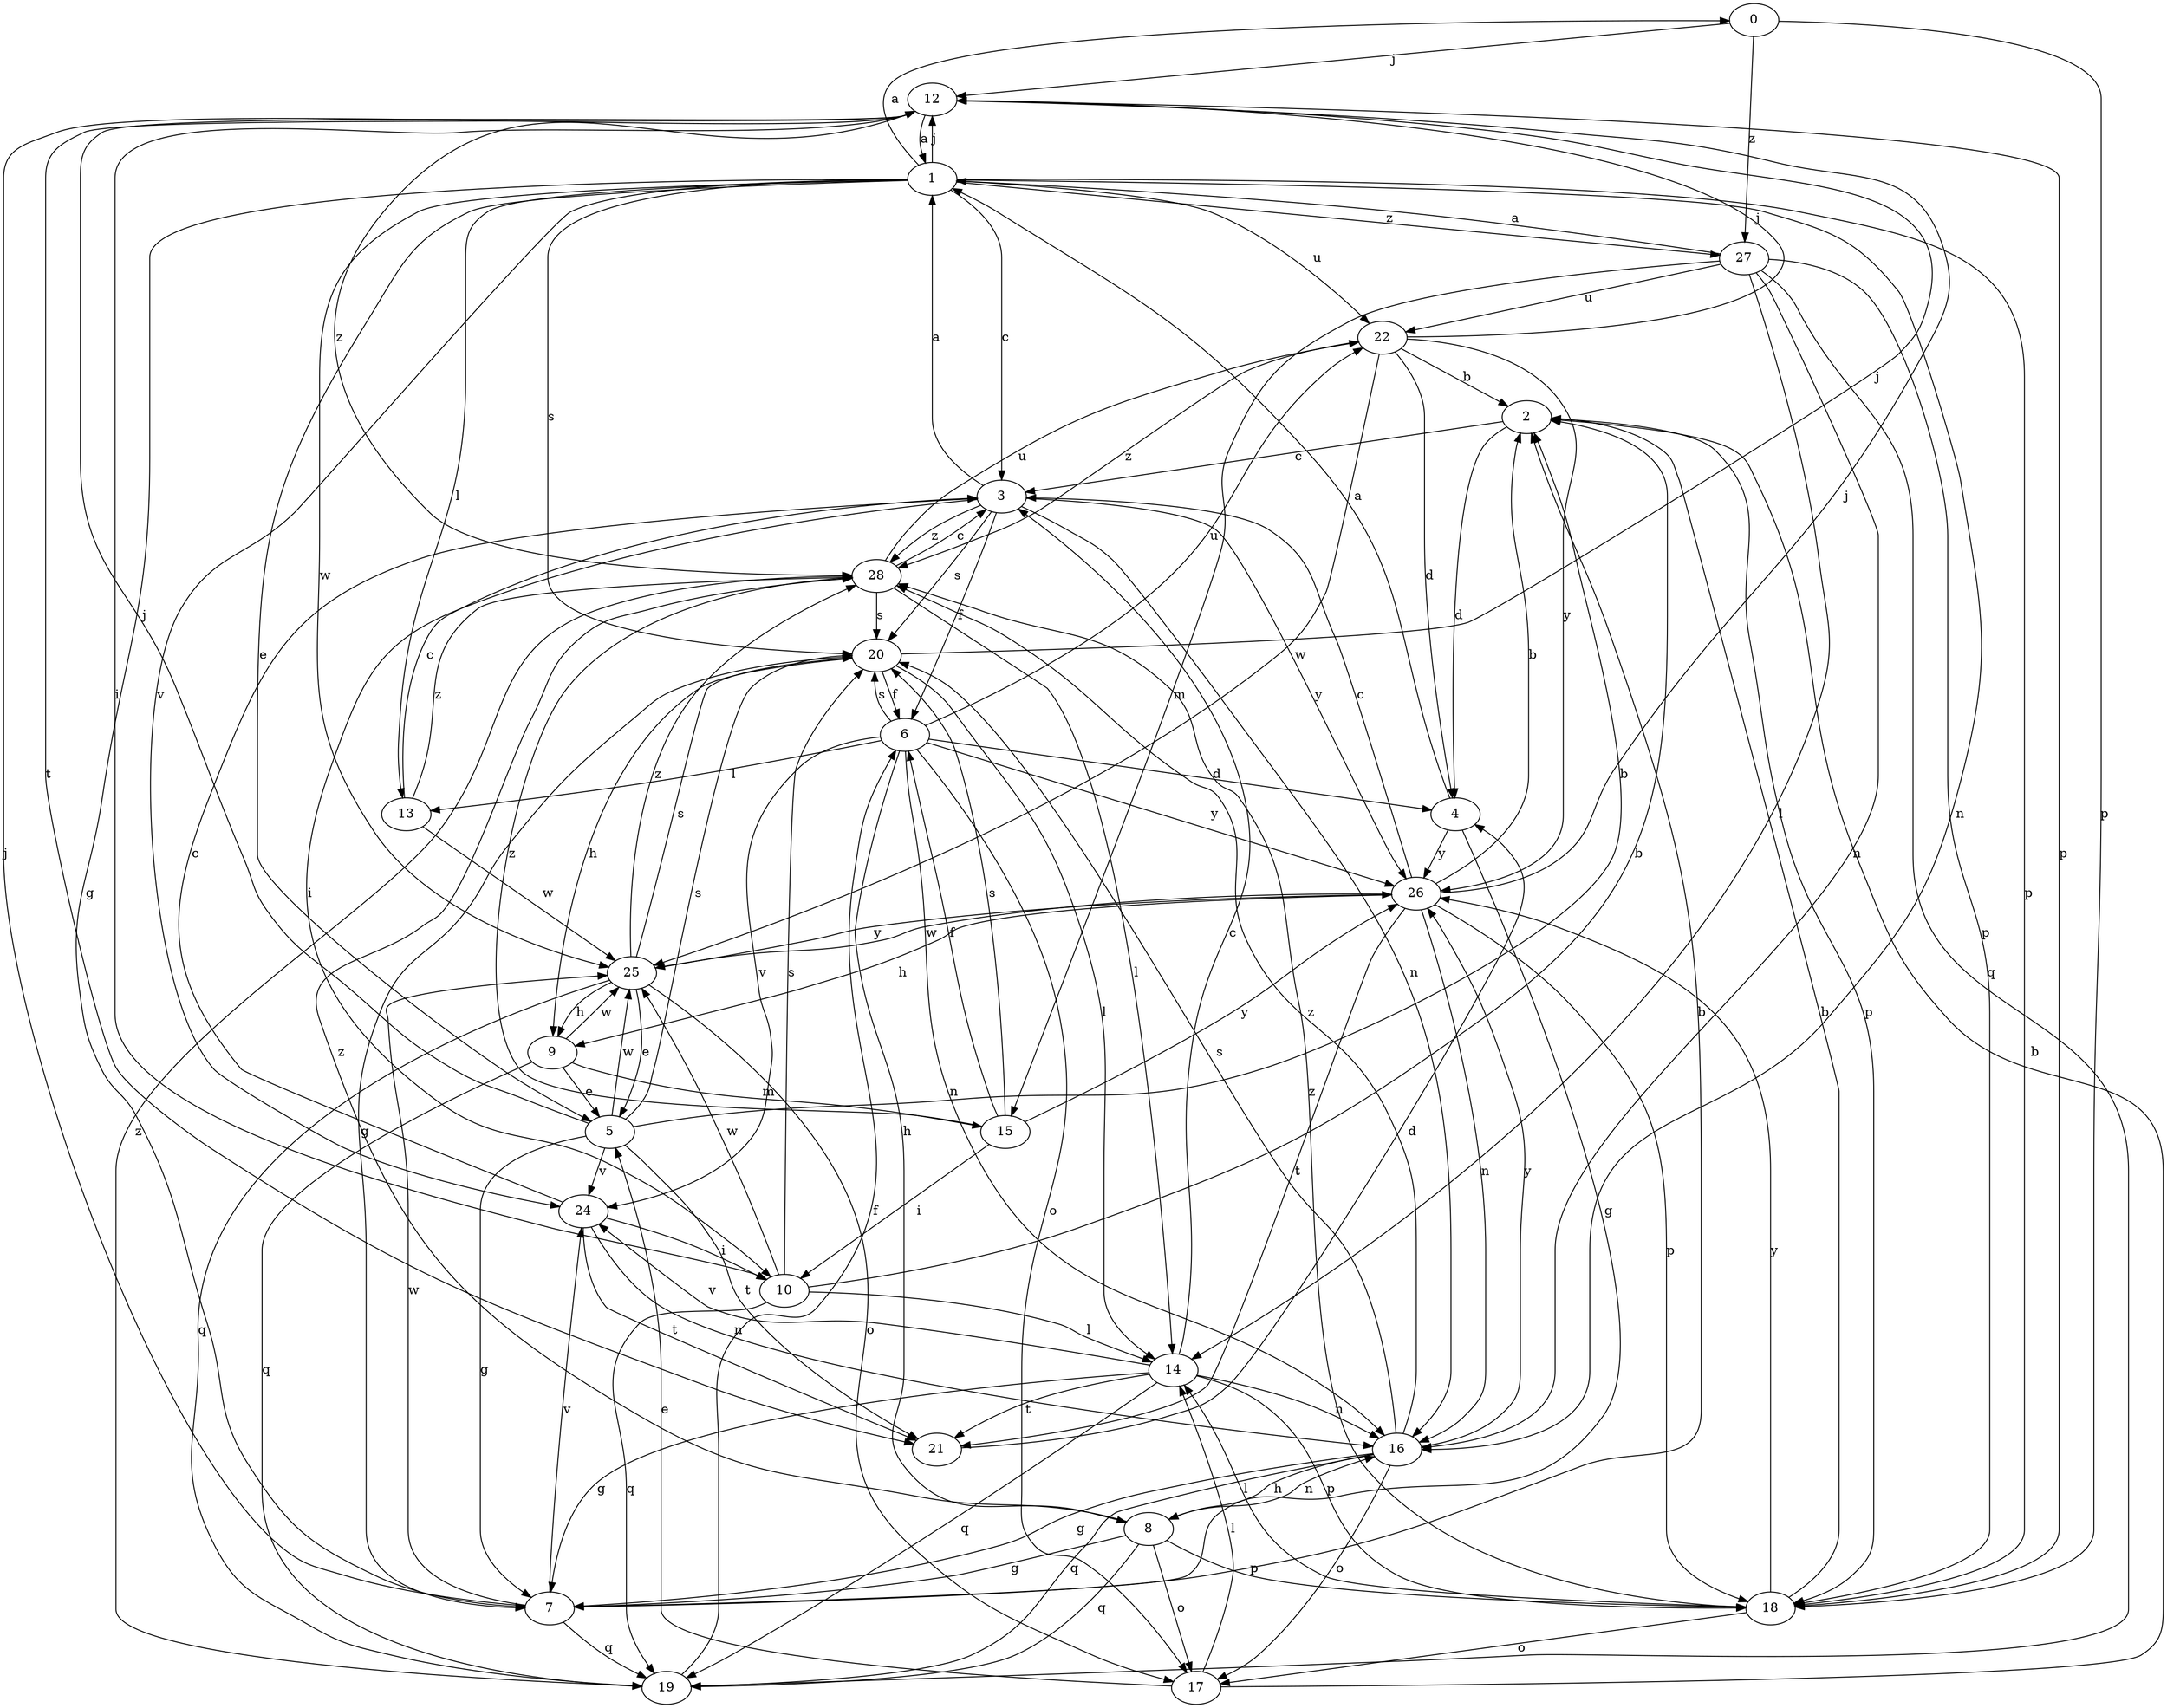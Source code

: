 strict digraph  {
0;
1;
2;
3;
4;
5;
6;
7;
8;
9;
10;
12;
13;
14;
15;
16;
17;
18;
19;
20;
21;
22;
24;
25;
26;
27;
28;
0 -> 12  [label=j];
0 -> 18  [label=p];
0 -> 27  [label=z];
1 -> 0  [label=a];
1 -> 3  [label=c];
1 -> 5  [label=e];
1 -> 7  [label=g];
1 -> 12  [label=j];
1 -> 13  [label=l];
1 -> 16  [label=n];
1 -> 18  [label=p];
1 -> 20  [label=s];
1 -> 22  [label=u];
1 -> 24  [label=v];
1 -> 25  [label=w];
1 -> 27  [label=z];
2 -> 3  [label=c];
2 -> 4  [label=d];
2 -> 18  [label=p];
3 -> 1  [label=a];
3 -> 6  [label=f];
3 -> 10  [label=i];
3 -> 16  [label=n];
3 -> 20  [label=s];
3 -> 26  [label=y];
3 -> 28  [label=z];
4 -> 1  [label=a];
4 -> 7  [label=g];
4 -> 26  [label=y];
5 -> 2  [label=b];
5 -> 7  [label=g];
5 -> 12  [label=j];
5 -> 20  [label=s];
5 -> 21  [label=t];
5 -> 24  [label=v];
5 -> 25  [label=w];
6 -> 4  [label=d];
6 -> 8  [label=h];
6 -> 13  [label=l];
6 -> 16  [label=n];
6 -> 17  [label=o];
6 -> 20  [label=s];
6 -> 22  [label=u];
6 -> 24  [label=v];
6 -> 26  [label=y];
7 -> 2  [label=b];
7 -> 12  [label=j];
7 -> 19  [label=q];
7 -> 24  [label=v];
7 -> 25  [label=w];
8 -> 7  [label=g];
8 -> 16  [label=n];
8 -> 17  [label=o];
8 -> 18  [label=p];
8 -> 19  [label=q];
8 -> 28  [label=z];
9 -> 5  [label=e];
9 -> 15  [label=m];
9 -> 19  [label=q];
9 -> 25  [label=w];
10 -> 2  [label=b];
10 -> 14  [label=l];
10 -> 19  [label=q];
10 -> 20  [label=s];
10 -> 25  [label=w];
12 -> 1  [label=a];
12 -> 10  [label=i];
12 -> 18  [label=p];
12 -> 21  [label=t];
12 -> 28  [label=z];
13 -> 3  [label=c];
13 -> 25  [label=w];
13 -> 28  [label=z];
14 -> 3  [label=c];
14 -> 7  [label=g];
14 -> 16  [label=n];
14 -> 18  [label=p];
14 -> 19  [label=q];
14 -> 21  [label=t];
14 -> 24  [label=v];
15 -> 6  [label=f];
15 -> 10  [label=i];
15 -> 20  [label=s];
15 -> 26  [label=y];
15 -> 28  [label=z];
16 -> 7  [label=g];
16 -> 8  [label=h];
16 -> 17  [label=o];
16 -> 19  [label=q];
16 -> 20  [label=s];
16 -> 26  [label=y];
16 -> 28  [label=z];
17 -> 2  [label=b];
17 -> 5  [label=e];
17 -> 14  [label=l];
18 -> 2  [label=b];
18 -> 14  [label=l];
18 -> 17  [label=o];
18 -> 26  [label=y];
18 -> 28  [label=z];
19 -> 6  [label=f];
19 -> 28  [label=z];
20 -> 6  [label=f];
20 -> 7  [label=g];
20 -> 9  [label=h];
20 -> 12  [label=j];
20 -> 14  [label=l];
21 -> 4  [label=d];
22 -> 2  [label=b];
22 -> 4  [label=d];
22 -> 12  [label=j];
22 -> 25  [label=w];
22 -> 26  [label=y];
22 -> 28  [label=z];
24 -> 3  [label=c];
24 -> 10  [label=i];
24 -> 16  [label=n];
24 -> 21  [label=t];
25 -> 5  [label=e];
25 -> 9  [label=h];
25 -> 17  [label=o];
25 -> 19  [label=q];
25 -> 20  [label=s];
25 -> 26  [label=y];
25 -> 28  [label=z];
26 -> 2  [label=b];
26 -> 3  [label=c];
26 -> 9  [label=h];
26 -> 12  [label=j];
26 -> 16  [label=n];
26 -> 18  [label=p];
26 -> 21  [label=t];
26 -> 25  [label=w];
27 -> 1  [label=a];
27 -> 14  [label=l];
27 -> 15  [label=m];
27 -> 16  [label=n];
27 -> 18  [label=p];
27 -> 19  [label=q];
27 -> 22  [label=u];
28 -> 3  [label=c];
28 -> 14  [label=l];
28 -> 20  [label=s];
28 -> 22  [label=u];
}
